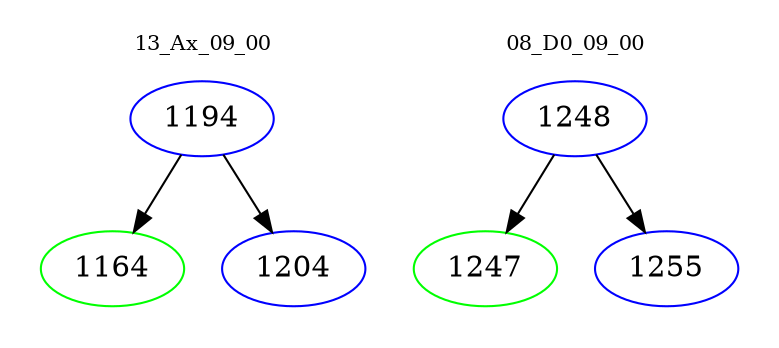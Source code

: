 digraph{
subgraph cluster_0 {
color = white
label = "13_Ax_09_00";
fontsize=10;
T0_1194 [label="1194", color="blue"]
T0_1194 -> T0_1164 [color="black"]
T0_1164 [label="1164", color="green"]
T0_1194 -> T0_1204 [color="black"]
T0_1204 [label="1204", color="blue"]
}
subgraph cluster_1 {
color = white
label = "08_D0_09_00";
fontsize=10;
T1_1248 [label="1248", color="blue"]
T1_1248 -> T1_1247 [color="black"]
T1_1247 [label="1247", color="green"]
T1_1248 -> T1_1255 [color="black"]
T1_1255 [label="1255", color="blue"]
}
}
